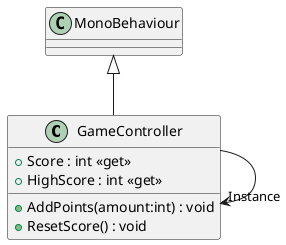 @startuml
class GameController {
    + Score : int <<get>>
    + HighScore : int <<get>>
    + AddPoints(amount:int) : void
    + ResetScore() : void
}
MonoBehaviour <|-- GameController
GameController --> "Instance" GameController
@enduml
